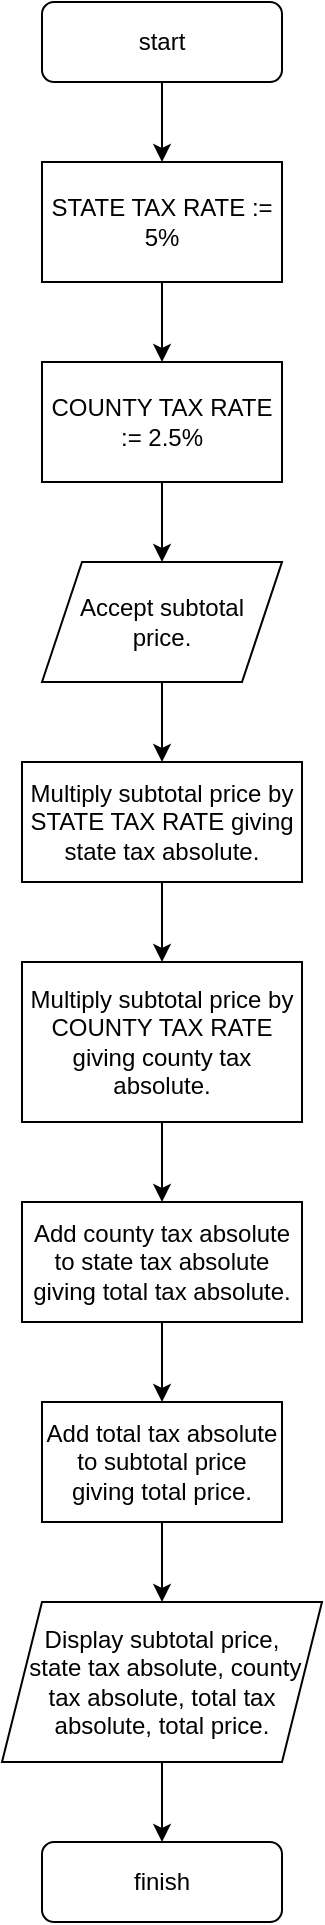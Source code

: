 <mxfile version="13.7.3" type="device"><diagram id="hMVJtsUQYAawdHeMLFiz" name="Page-1"><mxGraphModel dx="868" dy="450" grid="1" gridSize="10" guides="1" tooltips="1" connect="1" arrows="1" fold="1" page="1" pageScale="1" pageWidth="850" pageHeight="1100" math="0" shadow="0"><root><mxCell id="0"/><mxCell id="1" parent="0"/><mxCell id="LimSXAI5MXPxPju-6FYf-11" style="edgeStyle=orthogonalEdgeStyle;rounded=0;orthogonalLoop=1;jettySize=auto;html=1;entryX=0.5;entryY=0;entryDx=0;entryDy=0;" edge="1" parent="1" source="LimSXAI5MXPxPju-6FYf-1" target="LimSXAI5MXPxPju-6FYf-3"><mxGeometry relative="1" as="geometry"/></mxCell><mxCell id="LimSXAI5MXPxPju-6FYf-1" value="start" style="rounded=1;whiteSpace=wrap;html=1;" vertex="1" parent="1"><mxGeometry x="80" y="40" width="120" height="40" as="geometry"/></mxCell><mxCell id="LimSXAI5MXPxPju-6FYf-2" value="finish" style="rounded=1;whiteSpace=wrap;html=1;" vertex="1" parent="1"><mxGeometry x="80" y="960" width="120" height="40" as="geometry"/></mxCell><mxCell id="LimSXAI5MXPxPju-6FYf-12" style="edgeStyle=orthogonalEdgeStyle;rounded=0;orthogonalLoop=1;jettySize=auto;html=1;entryX=0.5;entryY=0;entryDx=0;entryDy=0;" edge="1" parent="1" source="LimSXAI5MXPxPju-6FYf-3" target="LimSXAI5MXPxPju-6FYf-4"><mxGeometry relative="1" as="geometry"/></mxCell><mxCell id="LimSXAI5MXPxPju-6FYf-3" value="STATE TAX RATE := 5%" style="rounded=0;whiteSpace=wrap;html=1;" vertex="1" parent="1"><mxGeometry x="80" y="120" width="120" height="60" as="geometry"/></mxCell><mxCell id="LimSXAI5MXPxPju-6FYf-13" style="edgeStyle=orthogonalEdgeStyle;rounded=0;orthogonalLoop=1;jettySize=auto;html=1;entryX=0.5;entryY=0;entryDx=0;entryDy=0;" edge="1" parent="1" source="LimSXAI5MXPxPju-6FYf-4" target="LimSXAI5MXPxPju-6FYf-5"><mxGeometry relative="1" as="geometry"/></mxCell><mxCell id="LimSXAI5MXPxPju-6FYf-4" value="COUNTY TAX RATE := 2.5%" style="rounded=0;whiteSpace=wrap;html=1;" vertex="1" parent="1"><mxGeometry x="80" y="220" width="120" height="60" as="geometry"/></mxCell><mxCell id="LimSXAI5MXPxPju-6FYf-14" style="edgeStyle=orthogonalEdgeStyle;rounded=0;orthogonalLoop=1;jettySize=auto;html=1;entryX=0.5;entryY=0;entryDx=0;entryDy=0;" edge="1" parent="1" source="LimSXAI5MXPxPju-6FYf-5" target="LimSXAI5MXPxPju-6FYf-6"><mxGeometry relative="1" as="geometry"/></mxCell><mxCell id="LimSXAI5MXPxPju-6FYf-5" value="Accept subtotal&lt;br&gt;price." style="shape=parallelogram;perimeter=parallelogramPerimeter;whiteSpace=wrap;html=1;fixedSize=1;" vertex="1" parent="1"><mxGeometry x="80" y="320" width="120" height="60" as="geometry"/></mxCell><mxCell id="LimSXAI5MXPxPju-6FYf-15" style="edgeStyle=orthogonalEdgeStyle;rounded=0;orthogonalLoop=1;jettySize=auto;html=1;entryX=0.5;entryY=0;entryDx=0;entryDy=0;" edge="1" parent="1" source="LimSXAI5MXPxPju-6FYf-6" target="LimSXAI5MXPxPju-6FYf-7"><mxGeometry relative="1" as="geometry"/></mxCell><mxCell id="LimSXAI5MXPxPju-6FYf-6" value="Multiply subtotal price by STATE TAX RATE giving state tax absolute." style="rounded=0;whiteSpace=wrap;html=1;" vertex="1" parent="1"><mxGeometry x="70" y="420" width="140" height="60" as="geometry"/></mxCell><mxCell id="LimSXAI5MXPxPju-6FYf-16" style="edgeStyle=orthogonalEdgeStyle;rounded=0;orthogonalLoop=1;jettySize=auto;html=1;entryX=0.5;entryY=0;entryDx=0;entryDy=0;" edge="1" parent="1" source="LimSXAI5MXPxPju-6FYf-7" target="LimSXAI5MXPxPju-6FYf-8"><mxGeometry relative="1" as="geometry"/></mxCell><mxCell id="LimSXAI5MXPxPju-6FYf-7" value="Multiply subtotal price by COUNTY TAX RATE giving county tax absolute." style="rounded=0;whiteSpace=wrap;html=1;" vertex="1" parent="1"><mxGeometry x="70" y="520" width="140" height="80" as="geometry"/></mxCell><mxCell id="LimSXAI5MXPxPju-6FYf-17" style="edgeStyle=orthogonalEdgeStyle;rounded=0;orthogonalLoop=1;jettySize=auto;html=1;entryX=0.5;entryY=0;entryDx=0;entryDy=0;" edge="1" parent="1" source="LimSXAI5MXPxPju-6FYf-8" target="LimSXAI5MXPxPju-6FYf-9"><mxGeometry relative="1" as="geometry"/></mxCell><mxCell id="LimSXAI5MXPxPju-6FYf-8" value="Add county tax absolute to state tax absolute giving total tax absolute." style="rounded=0;whiteSpace=wrap;html=1;" vertex="1" parent="1"><mxGeometry x="70" y="640" width="140" height="60" as="geometry"/></mxCell><mxCell id="LimSXAI5MXPxPju-6FYf-18" style="edgeStyle=orthogonalEdgeStyle;rounded=0;orthogonalLoop=1;jettySize=auto;html=1;entryX=0.5;entryY=0;entryDx=0;entryDy=0;" edge="1" parent="1" source="LimSXAI5MXPxPju-6FYf-9" target="LimSXAI5MXPxPju-6FYf-10"><mxGeometry relative="1" as="geometry"/></mxCell><mxCell id="LimSXAI5MXPxPju-6FYf-9" value="Add total tax absolute to subtotal price giving total price." style="rounded=0;whiteSpace=wrap;html=1;" vertex="1" parent="1"><mxGeometry x="80" y="740" width="120" height="60" as="geometry"/></mxCell><mxCell id="LimSXAI5MXPxPju-6FYf-19" style="edgeStyle=orthogonalEdgeStyle;rounded=0;orthogonalLoop=1;jettySize=auto;html=1;entryX=0.5;entryY=0;entryDx=0;entryDy=0;" edge="1" parent="1" source="LimSXAI5MXPxPju-6FYf-10" target="LimSXAI5MXPxPju-6FYf-2"><mxGeometry relative="1" as="geometry"/></mxCell><mxCell id="LimSXAI5MXPxPju-6FYf-10" value="Display subtotal price,&lt;br&gt;&amp;nbsp;state tax absolute, county&lt;br&gt;tax absolute,&amp;nbsp;total tax absolute, total price." style="shape=parallelogram;perimeter=parallelogramPerimeter;whiteSpace=wrap;html=1;fixedSize=1;" vertex="1" parent="1"><mxGeometry x="60" y="840" width="160" height="80" as="geometry"/></mxCell></root></mxGraphModel></diagram></mxfile>